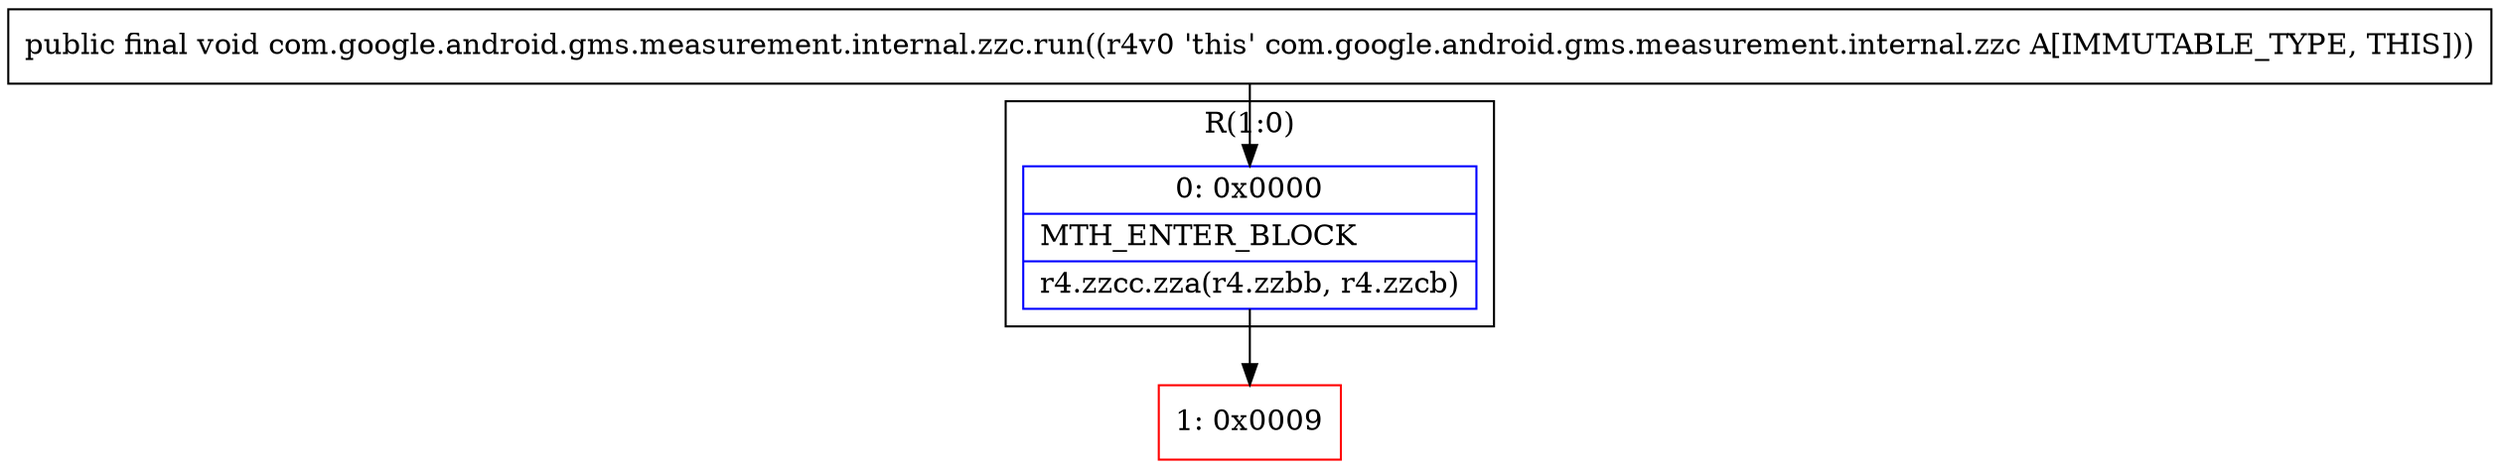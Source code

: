 digraph "CFG forcom.google.android.gms.measurement.internal.zzc.run()V" {
subgraph cluster_Region_1753115796 {
label = "R(1:0)";
node [shape=record,color=blue];
Node_0 [shape=record,label="{0\:\ 0x0000|MTH_ENTER_BLOCK\l|r4.zzcc.zza(r4.zzbb, r4.zzcb)\l}"];
}
Node_1 [shape=record,color=red,label="{1\:\ 0x0009}"];
MethodNode[shape=record,label="{public final void com.google.android.gms.measurement.internal.zzc.run((r4v0 'this' com.google.android.gms.measurement.internal.zzc A[IMMUTABLE_TYPE, THIS])) }"];
MethodNode -> Node_0;
Node_0 -> Node_1;
}

